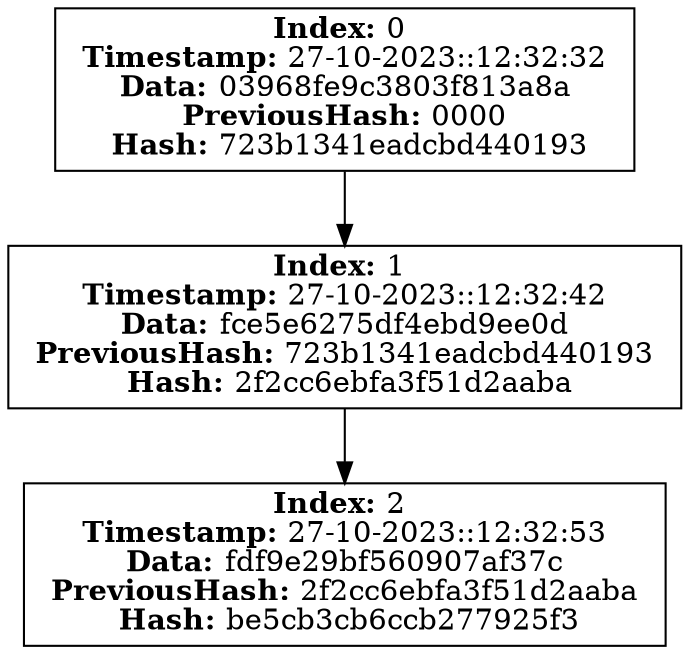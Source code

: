 digraph arbol { node [shape=box]; nodo0[label=<<B>Index:</B> 0 <br /> <B>Timestamp:</B> 27-10-2023::12:32:32 <br /> <B>Data:</B> 03968fe9c3803f813a8a <br /> <B>PreviousHash:</B> 0000 <br /> <B>Hash:</B> 723b1341eadcbd440193>]
nodo1[label=<<B>Index:</B> 1 <br /> <B>Timestamp:</B> 27-10-2023::12:32:42 <br /> <B>Data:</B> fce5e6275df4ebd9ee0d <br /> <B>PreviousHash:</B> 723b1341eadcbd440193 <br /> <B>Hash:</B> 2f2cc6ebfa3f51d2aaba>]
nodo2[label=<<B>Index:</B> 2 <br /> <B>Timestamp:</B> 27-10-2023::12:32:53 <br /> <B>Data:</B> fdf9e29bf560907af37c <br /> <B>PreviousHash:</B> 2f2cc6ebfa3f51d2aaba <br /> <B>Hash:</B> be5cb3cb6ccb277925f3>]
nodo0 -> nodo1 -> nodo2}